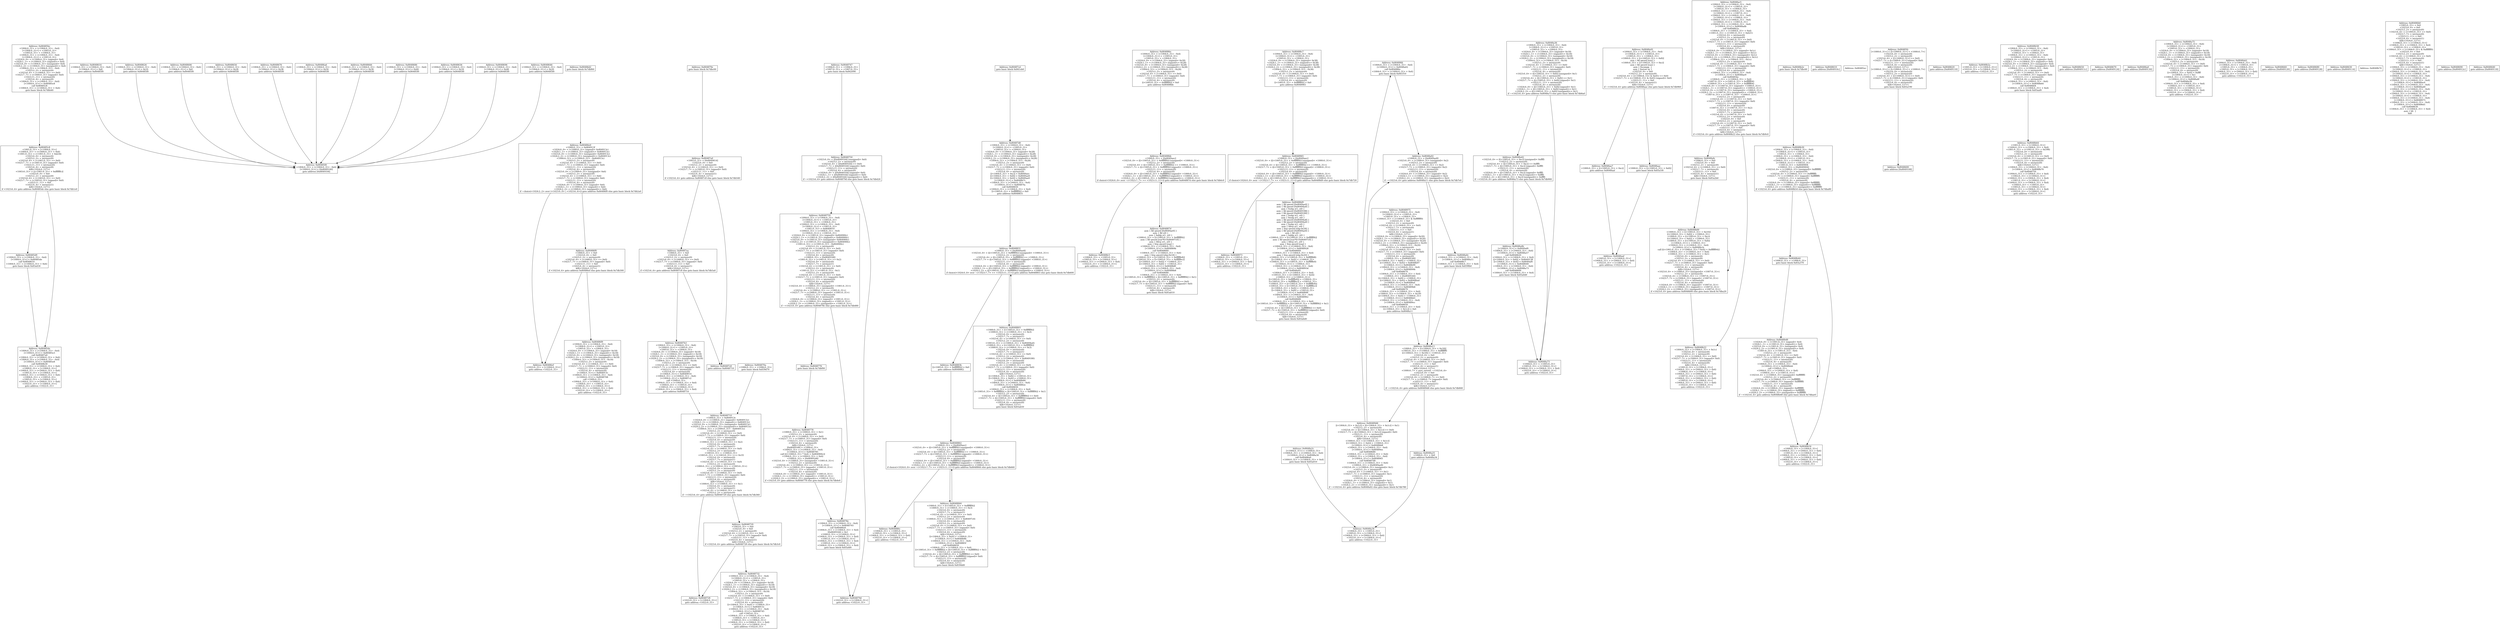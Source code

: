 digraph Program0x7d3890 {
basicBlock0x7db180 [shape=box,label="Address: 0x80485bc\n<1004:0..31> = (<1004:0..31> - 0x4)\n[<1004:0..31>] = <1005:0..31>\n<1005:0..31> = <1004:0..31>\n<1004:0..31> = (<1004:0..31> - 0x4)\n[<1004:0..31>] = <1001:0..31>\n<1024:0..0> = (<1004:0..31> (signed)< 0x4)\n<1024:1..1> = (<1004:0..31> (signed)<= 0x4)\n<1023:0..0> = (<1004:0..31> (unsigned)< 0x4)\n<1024:2..2> = (<1004:0..31> (unsigned)<= 0x4)\n<1004:0..31> = (<1004:0..31> - 0x4)\n<1023:2..2> = intrinsic(0)\n<1023:6..6> = (<1004:0..31> == 0x0)\n<1023:7..7> = (<1004:0..31> (signed)< 0x0)\n<1023:11..11> = intrinsic(0)\n<1023:4..4> = intrinsic(0)\n<1004:0..31> = (<1004:0..31> - 0x4)\n[<1004:0..31>] = 0x80485c8\ncall 0x80485c8\n<1004:0..31> = (<1004:0..31> + 0x4)\ngoto basic block 0x7dbb40\n"];
basicBlock0x7db1e0 [shape=box,label="Address: 0x80485d9\n<1004:0..31> = (<1004:0..31> - 0x4)\n[<1004:0..31>] = 0x80485de\ncall 0x8048610\n<1004:0..31> = (<1004:0..31> + 0x4)\ngoto basic block 0x83a430\n"];
basicBlock0x7db240 [shape=box,label="Address: 0x80485f0\n<1004:0..31> = (<1004:0..31> - 0x4)\n[<1004:0..31>] = [0x8049100]\ngoto address [0x8049104]\n"];
basicBlock0x7db2a0 [shape=box,label="Address: 0x80486ef\n<1022:0..31> = [<1004:0..31>]\ngoto address <1022:0..31>\n"];
basicBlock0x7db300 [shape=box,label="Address: 0x80486f9\n<1004:0..31> = (<1004:0..31> - 0x4)\n[<1004:0..31>] = <1005:0..31>\n<1005:0..31> = <1004:0..31>\n<1024:0..0> = (<1004:0..31> (signed)< 0x18)\n<1024:1..1> = (<1004:0..31> (signed)<= 0x18)\n<1023:0..0> = (<1004:0..31> (unsigned)< 0x18)\n<1024:2..2> = (<1004:0..31> (unsigned)<= 0x18)\n<1004:0..31> = (<1004:0..31> - 0x18)\n<1023:2..2> = intrinsic(0)\n<1023:6..6> = (<1004:0..31> == 0x0)\n<1023:7..7> = (<1004:0..31> (signed)< 0x0)\n<1023:11..11> = intrinsic(0)\n<1023:4..4> = intrinsic(0)\n[<1004:0..31>] = 0x804913c\n<1004:0..31> = (<1004:0..31> - 0x4)\n[<1004:0..31>] = 0x8048708\ncall <1000:0..31>\n<1004:0..31> = (<1004:0..31> + 0x4)\n<1004:0..31> = <1005:0..31>\n<1005:0..31> = [<1004:0..31>]\n<1004:0..31> = (<1004:0..31> + 0x4)\n<1022:0..31> = [<1004:0..31>]\ngoto address <1022:0..31>\n"];
basicBlock0x7db360 [shape=box,label="Address: 0x8048728\n<1022:0..31> = [<1004:0..31>]\ngoto address <1022:0..31>\n"];
basicBlock0x7db3c0 [shape=box,label="Address: 0x8048732\n<1004:0..31> = (<1004:0..31> - 0x4)\n[<1004:0..31>] = <1005:0..31>\n<1005:0..31> = <1004:0..31>\n<1024:0..0> = (<1004:0..31> (signed)< 0x18)\n<1024:1..1> = (<1004:0..31> (signed)<= 0x18)\n<1023:0..0> = (<1004:0..31> (unsigned)< 0x18)\n<1024:2..2> = (<1004:0..31> (unsigned)<= 0x18)\n<1004:0..31> = (<1004:0..31> - 0x18)\n<1023:2..2> = intrinsic(0)\n<1023:6..6> = (<1004:0..31> == 0x0)\n<1023:7..7> = (<1004:0..31> (signed)< 0x0)\n<1023:11..11> = intrinsic(0)\n<1023:4..4> = intrinsic(0)\n[(<1004:0..31> + 0x4)] = <1000:0..31>\n[<1004:0..31>] = 0x804913c\n<1004:0..31> = (<1004:0..31> - 0x4)\n[<1004:0..31>] = 0x8048745\ncall <1003:0..31>\n<1004:0..31> = (<1004:0..31> + 0x4)\n<1004:0..31> = <1005:0..31>\n<1005:0..31> = [<1004:0..31>]\n<1004:0..31> = (<1004:0..31> + 0x4)\n<1022:0..31> = [<1004:0..31>]\ngoto address <1022:0..31>\n"];
basicBlock0x7db420 [shape=box,label="Address: 0x8048759\n<1004:0..31> = (<1004:0..31> - 0x4)\n[<1004:0..31>] = <1005:0..31>\n<1005:0..31> = <1004:0..31>\n<1004:0..31> = (<1004:0..31> - 0x4)\n[<1004:0..31>] = <1001:0..31>\n<1001:0..31> = 0x8049010\n<1004:0..31> = (<1004:0..31> - 0x4)\n[<1004:0..31>] = <1003:0..31>\n<1024:0..0> = (<1001:0..31> (signed)< 0x804900c)\n<1024:1..1> = (<1001:0..31> (signed)<= 0x804900c)\n<1023:0..0> = (<1001:0..31> (unsigned)< 0x804900c)\n<1024:2..2> = (<1001:0..31> (unsigned)<= 0x804900c)\n<1001:0..31> = (<1001:0..31> - 0x804900c)\n<1023:2..2> = intrinsic(0)\n<1023:6..6> = (<1001:0..31> == 0x0)\n<1023:7..7> = (<1001:0..31> (signed)< 0x0)\n<1023:11..11> = intrinsic(0)\n<1023:4..4> = intrinsic(0)\n<1000:0..31> = [0x8049168]\n<1001:0..31> = (<1001:0..31> >> 0x2)\n<1023:0..0> = intrinsic(0)\n<1023:7..7> = intrinsic(1)\n<1023:6..6> = (<1001:0..31> == 0x0)\n<1023:2..2> = intrinsic(0)\n<1001:0..31> = (<1001:0..31> - 0x1)\n<1023:2..2> = intrinsic(0)\n<1023:6..6> = (<1001:0..31> == 0x0)\n<1023:7..7> = (<1001:0..31> (signed)< 0x0)\n<1023:11..11> = intrinsic(0)\n<1023:4..4> = intrinsic(0)\nkill(<1024:0..127>)\n<1023:0..0> = (<1000:0..31> (unsigned)< <1001:0..31>)\n<1023:2..2> = intrinsic(0)\n<1023:6..6> = (<1000:0..31> == <1001:0..31>)\n<1023:7..7> = (<1000:0..31> (signed)< <1001:0..31>)\n<1023:11..11> = intrinsic(0)\n<1023:4..4> = intrinsic(0)\n<1024:0..0> = (<1000:0..31> (signed)< <1001:0..31>)\n<1024:1..1> = (<1000:0..31> (signed)<= <1001:0..31>)\n<1024:2..2> = (<1000:0..31> (unsigned)<= <1001:0..31>)\nif ~<1023:0..0> goto address 0x804878e else goto basic block 0x7db480\n"];
basicBlock0x7db480 [shape=box,label="Address: 0x8048776\ngoto basic block 0x7dbf00\n"];
basicBlock0x7db4e0 [shape=box,label="Address: 0x804878e\n<1004:0..31> = (<1004:0..31> - 0x4)\n[<1004:0..31>] = 0x8048793\ncall 0x80486e0\n<1004:0..31> = (<1004:0..31> + 0x4)\n[0x8049164] = 0x1\n<1000:0..31> = [<1004:0..31>]\n<1004:0..31> = (<1004:0..31> + 0x4)\n<1001:0..31> = [<1004:0..31>]\n<1004:0..31> = (<1004:0..31> + 0x4)\n<1005:0..31> = [<1004:0..31>]\n<1004:0..31> = (<1004:0..31> + 0x4)\ngoto basic block 0x83a4f0\n"];
basicBlock0x7db540 [shape=box,label="Address: 0x80487aa\n<1000:0..31> = 0x0\n<1023:0..0> = 0x0\n<1023:2..2> = intrinsic(0)\n<1023:6..6> = (<1000:0..31> == 0x0)\n<1023:7..7> = (<1000:0..31> (signed)< 0x0)\n<1023:11..11> = 0x0\n<1023:4..4> = intrinsic(1)\nkill(<1024:0..127>)\nif <1023:6..6> goto address 0x80487c8 else goto basic block 0x7db5a0\n"];
basicBlock0x7db5a0 [shape=box,label="Address: 0x80487b3\n<1004:0..31> = (<1004:0..31> - 0x4)\n[<1004:0..31>] = <1005:0..31>\n<1005:0..31> = <1004:0..31>\n<1024:0..0> = (<1004:0..31> (signed)< 0x18)\n<1024:1..1> = (<1004:0..31> (signed)<= 0x18)\n<1023:0..0> = (<1004:0..31> (unsigned)< 0x18)\n<1024:2..2> = (<1004:0..31> (unsigned)<= 0x18)\n<1004:0..31> = (<1004:0..31> - 0x18)\n<1023:2..2> = intrinsic(0)\n<1023:6..6> = (<1004:0..31> == 0x0)\n<1023:7..7> = (<1004:0..31> (signed)< 0x0)\n<1023:11..11> = intrinsic(0)\n<1023:4..4> = intrinsic(0)\n[<1004:0..31>] = 0x8049014\n<1004:0..31> = (<1004:0..31> - 0x4)\n[<1004:0..31>] = 0x80487c2\ncall <1000:0..31>\n<1004:0..31> = (<1004:0..31> + 0x4)\n<1004:0..31> = <1005:0..31>\n<1005:0..31> = [<1004:0..31>]\n<1004:0..31> = (<1004:0..31> + 0x4)\ngoto address 0x8048710\n"];
basicBlock0x7db600 [shape=box,label="Address: 0x804883b\n[(<1005:0..31> + 0xfffffff4)] = 0x0\ngoto address 0x8048862\n"];
basicBlock0x7db660 [shape=box,label="Address: 0x804886c\n<1004:0..31> = <1005:0..31>\n<1005:0..31> = [<1004:0..31>]\n<1004:0..31> = (<1004:0..31> + 0x4)\n<1022:0..31> = [<1004:0..31>]\ngoto address <1022:0..31>\n"];
basicBlock0x7db6c0 [shape=box,label="Address: 0x80488c5\n<1004:0..31> = <1005:0..31>\n<1005:0..31> = [<1004:0..31>]\n<1004:0..31> = (<1004:0..31> + 0x4)\n<1022:0..31> = [<1004:0..31>]\ngoto address <1022:0..31>\n"];
basicBlock0x7db720 [shape=box,label="Address: 0x8048973\n<1004:0..31> = <1005:0..31>\n<1005:0..31> = [<1004:0..31>]\n<1004:0..31> = (<1004:0..31> + 0x4)\n<1022:0..31> = [<1004:0..31>]\ngoto address <1022:0..31>\n"];
basicBlock0x7db780 [shape=box,label="Address: 0x80489fd\n<1004:0..31> = (<1004:0..31> - 0x4)\n[<1004:0..31>] = 0x8048a02\ncall 0x804886e\n<1004:0..31> = (<1004:0..31> + 0x4)\ngoto basic block 0x841f10\n"];
basicBlock0x7db7e0 [shape=box,label="Address: 0x8048a0c\n<1004:0..31> = (<1004:0..31> - 0x4)\n[<1004:0..31>] = 0x8048a11\ncall 0x80488c7\n<1004:0..31> = (<1004:0..31> + 0x4)\ngoto basic block 0x839fb0\n"];
basicBlock0x7db840 [shape=box,label="Address: 0x8048a25\n<1000:0..31> = 0x0\ngoto address 0x8048a34\n"];
basicBlock0x7db8a0 [shape=box,label="Address: 0x8048a42\n<1023:0..0> = ([(<1005:0..31> + 0xc)] (unsigned)< 0xffff)\n<1023:2..2> = intrinsic(0)\n<1023:6..6> = ([(<1005:0..31> + 0xc)] == 0xffff)\n<1023:7..7> = ([(<1005:0..31> + 0xc)] (signed)< 0xffff)\n<1023:11..11> = intrinsic(0)\n<1023:4..4> = intrinsic(0)\n<1024:0..0> = ([(<1005:0..31> + 0xc)] (signed)< 0xffff)\n<1024:1..1> = ([(<1005:0..31> + 0xc)] (signed)<= 0xffff)\n<1024:2..2> = ([(<1005:0..31> + 0xc)] (unsigned)<= 0xffff)\nif ~<1023:6..6> goto address 0x8048a73 else goto basic block 0x7db900\n"];
basicBlock0x7db900 [shape=box,label="Address: 0x8048a4b\n[<1004:0..31>] = 0x8049af0\n<1004:0..31> = (<1004:0..31> - 0x4)\n[<1004:0..31>] = 0x8048a57\ncall 0x8048620\n<1004:0..31> = (<1004:0..31> + 0x4)\n[(<1004:0..31> + 0x8)] = 0x8049138\n[(<1004:0..31> + 0x4)] = 0x8049af0\n[<1004:0..31>] = 0x8048640\n<1004:0..31> = (<1004:0..31> - 0x4)\n[<1004:0..31>] = 0x8048a73\ncall 0x8048600\n<1004:0..31> = (<1004:0..31> + 0x4)\ngoto basic block 0x83a0d0\n"];
basicBlock0x7db960 [shape=box,label="Address: 0x8048aa7\n<1000:0..31> = [(<1005:0..31> + 0xc)]\ngoto address 0x8048aaf\n"];
basicBlock0x7db9c0 [shape=box,label="Address: 0x8048afe\n<1006:0..31> = 0x0\n<1023:0..0> = 0x0\n<1023:2..2> = intrinsic(0)\n<1023:6..6> = (<1006:0..31> == 0x0)\n<1023:7..7> = intrinsic(0)\n<1023:11..11> = 0x0\n<1023:4..4> = intrinsic(1)\nkill(<1024:0..127>)\ngoto basic block 0x83a2b0\n"];
basicBlock0x7dba20 [shape=box,label="Address: 0x8048b22\n<1004:0..31> = (<1004:0..31> + 0x1c)\n<1023:0..0> = intrinsic(0)\n<1023:2..2> = intrinsic(0)\n<1023:6..6> = (<1004:0..31> == 0x0)\n<1023:7..7> = (<1004:0..31> (signed)< 0x0)\n<1023:11..11> = intrinsic(0)\n<1023:4..4> = intrinsic(0)\nkill(<1024:0..127>)\n<1001:0..31> = [<1004:0..31>]\n<1004:0..31> = (<1004:0..31> + 0x4)\n<1006:0..31> = [<1004:0..31>]\n<1004:0..31> = (<1004:0..31> + 0x4)\n<1007:0..31> = [<1004:0..31>]\n<1004:0..31> = (<1004:0..31> + 0x4)\n<1005:0..31> = [<1004:0..31>]\n<1004:0..31> = (<1004:0..31> + 0x4)\n<1022:0..31> = [<1004:0..31>]\ngoto address <1022:0..31>\n"];
basicBlock0x7dba80 [shape=box,label="Address: 0x8048b44\n<1006:0..31> = <1006:0..31>\ngoto basic block 0x83a370\n"];
basicBlock0x7dbae0 [shape=box,label="Address: 0x8048b54\n<1000:0..31> = [<1004:0..31>]\n<1004:0..31> = (<1004:0..31> + 0x4)\n<1001:0..31> = [<1004:0..31>]\n<1004:0..31> = (<1004:0..31> + 0x4)\n<1005:0..31> = [<1004:0..31>]\n<1004:0..31> = (<1004:0..31> + 0x4)\n<1022:0..31> = [<1004:0..31>]\ngoto address <1022:0..31>\n"];
basicBlock0x7dbb40 [shape=box,label="Address: 0x80485c8\n<1001:0..31> = [<1004:0..31>]\n<1004:0..31> = (<1004:0..31> + 0x4)\n<1001:0..31> = (<1001:0..31> + 0xb34)\n<1023:0..0> = intrinsic(0)\n<1023:2..2> = intrinsic(0)\n<1023:6..6> = (<1001:0..31> == 0x0)\n<1023:7..7> = (<1001:0..31> (signed)< 0x0)\n<1023:11..11> = intrinsic(0)\n<1023:4..4> = intrinsic(0)\nkill(<1024:0..127>)\n<1003:0..31> = [(<1001:0..31> + 0xfffffffc)]\n<1023:0..0> = 0x0\n<1023:2..2> = intrinsic(0)\n<1023:6..6> = (<1003:0..31> == 0x0)\n<1023:7..7> = (<1003:0..31> (signed)< 0x0)\n<1023:11..11> = 0x0\n<1023:4..4> = intrinsic(1)\nkill(<1024:0..127>)\nif <1023:6..6> goto address 0x80485de else goto basic block 0x7db1e0\n"];
basicBlock0x7dbba0 [shape=box,label="Address: 0x8048610\ngoto address [0x804910c]\n"];
basicBlock0x7dbc00 [shape=box,label="Address: 0x80487a0\n<1002:0..31> = [0x8049014]\n<1023:0..0> = 0x0\n<1023:2..2> = intrinsic(0)\n<1023:6..6> = (<1002:0..31> == 0x0)\n<1023:7..7> = (<1002:0..31> (signed)< 0x0)\n<1023:11..11> = 0x0\n<1023:4..4> = intrinsic(1)\nkill(<1024:0..127>)\nif <1023:6..6> goto address 0x80487c8 else goto basic block 0x7db540\n"];
basicBlock0x7dbc60 [shape=box,label="Address: 0x8048b30\n<1004:0..31> = (<1004:0..31> - 0x4)\n[<1004:0..31>] = <1005:0..31>\n<1005:0..31> = <1004:0..31>\n<1004:0..31> = (<1004:0..31> - 0x4)\n[<1004:0..31>] = <1001:0..31>\n<1004:0..31> = (<1004:0..31> - 0x4)\n[<1004:0..31>] = <1003:0..31>\n<1001:0..31> = 0x8049004\n<1000:0..31> = [0x8049004]\n<1023:0..0> = (<1000:0..31> (unsigned)< 0xffffffff)\n<1023:2..2> = intrinsic(0)\n<1023:6..6> = (<1000:0..31> == 0xffffffff)\n<1023:7..7> = (<1000:0..31> (signed)< 0xffffffff)\n<1023:11..11> = intrinsic(0)\n<1023:4..4> = intrinsic(0)\n<1024:0..0> = (<1000:0..31> (signed)< 0xffffffff)\n<1024:1..1> = (<1000:0..31> (signed)<= 0xffffffff)\n<1024:2..2> = (<1000:0..31> (unsigned)<= 0xffffffff)\nif <1023:6..6> goto address 0x8048b54 else goto basic block 0x7dba80\n"];
basicBlock0x7dbcc0 [shape=box,label="Address: 0x80485ec\n"];
basicBlock0x7dbd20 [shape=box,label="Address: 0x80485fc\n[<1000:0..31>] = ([<1000:0..31>] + <1000:0..7>)\n<1023:0..0> = intrinsic(0)\n<1023:2..2> = intrinsic(0)\n<1023:6..6> = ([<1000:0..31>] == 0x0)\n<1023:7..7> = ([<1000:0..31>] (signed)< 0x0)\n<1023:11..11> = intrinsic(0)\n<1023:4..4> = intrinsic(0)\nkill(<1024:0..127>)\n[<1000:0..31>] = ([<1000:0..31>] + <1000:0..7>)\n<1023:0..0> = intrinsic(0)\n<1023:2..2> = intrinsic(0)\n<1023:6..6> = ([<1000:0..31>] == 0x0)\n<1023:7..7> = ([<1000:0..31>] (signed)< 0x0)\n<1023:11..11> = intrinsic(0)\n<1023:4..4> = intrinsic(0)\nkill(<1024:0..127>)\ngoto basic block 0x83a190\n"];
basicBlock0x7dbd80 [shape=box,label="Address: 0x80486f0\n<1000:0..31> = 0x0\n<1023:0..0> = 0x0\n<1023:2..2> = intrinsic(0)\n<1023:6..6> = (<1000:0..31> == 0x0)\n<1023:7..7> = (<1000:0..31> (signed)< 0x0)\n<1023:11..11> = 0x0\n<1023:4..4> = intrinsic(1)\nkill(<1024:0..127>)\nif <1023:6..6> goto address 0x80486ef else goto basic block 0x7db300\n"];
basicBlock0x7dbde0 [shape=box,label="Address: 0x804870a\n<1006:0..31> = <1006:0..31>\ngoto basic block 0x839d70\n"];
basicBlock0x7dbe40 [shape=box,label="Address: 0x8048729\n<1003:0..31> = 0x0\n<1023:0..0> = 0x0\n<1023:2..2> = intrinsic(0)\n<1023:6..6> = (<1003:0..31> == 0x0)\n<1023:7..7> = (<1003:0..31> (signed)< 0x0)\n<1023:11..11> = 0x0\n<1023:4..4> = intrinsic(1)\nkill(<1024:0..127>)\nif <1023:6..6> goto address 0x8048728 else goto basic block 0x7db3c0\n"];
basicBlock0x7dbea0 [shape=box,label="Address: 0x8048747\n<1006:0..31> = <1006:0..31>\n<1007:0..31> = <1007:0..31>\ngoto basic block 0x842090\n"];
basicBlock0x7dbf00 [shape=box,label="Address: 0x8048778\n<1000:0..31> = (<1000:0..31> + 0x1)\n<1023:2..2> = intrinsic(0)\n<1023:6..6> = (<1000:0..31> == 0x0)\n<1023:7..7> = (<1000:0..31> (signed)< 0x0)\n<1023:11..11> = intrinsic(0)\n<1023:4..4> = intrinsic(0)\nkill(<1024:0..127>)\n[0x8049168] = <1000:0..31>\n<1004:0..31> = (<1004:0..31> - 0x4)\n[<1004:0..31>] = 0x8048785\ncall [((<1000:0..31> * 0x4) + 0x804900c)]\n<1004:0..31> = (<1004:0..31> + 0x4)\n<1000:0..31> = [0x8049168]\n<1023:0..0> = (<1000:0..31> (unsigned)< <1001:0..31>)\n<1023:2..2> = intrinsic(0)\n<1023:6..6> = (<1000:0..31> == <1001:0..31>)\n<1023:7..7> = (<1000:0..31> (signed)< <1001:0..31>)\n<1023:11..11> = intrinsic(0)\n<1023:4..4> = intrinsic(0)\n<1024:0..0> = (<1000:0..31> (signed)< <1001:0..31>)\n<1024:1..1> = (<1000:0..31> (signed)<= <1001:0..31>)\n<1024:2..2> = (<1000:0..31> (unsigned)<= <1001:0..31>)\nif <1023:0..0> goto address 0x8048778 else goto basic block 0x7db4e0\n"];
basicBlock0x7dbf60 [shape=box,label="Address: 0x80486e0\n<1000:0..31> = 0x804913f\n<1024:0..0> = (<1000:0..31> (signed)< 0x804913c)\n<1024:1..1> = (<1000:0..31> (signed)<= 0x804913c)\n<1023:0..0> = (<1000:0..31> (unsigned)< 0x804913c)\n<1024:2..2> = (<1000:0..31> (unsigned)<= 0x804913c)\n<1000:0..31> = (<1000:0..31> - 0x804913c)\n<1023:2..2> = intrinsic(0)\n<1023:6..6> = (<1000:0..31> == 0x0)\n<1023:7..7> = (<1000:0..31> (signed)< 0x0)\n<1023:11..11> = intrinsic(0)\n<1023:4..4> = intrinsic(0)\n<1023:0..0> = (<1000:0..31> (unsigned)< 0x6)\n<1023:2..2> = intrinsic(0)\n<1023:6..6> = (<1000:0..31> == 0x6)\n<1023:7..7> = (<1000:0..31> (signed)< 0x6)\n<1023:11..11> = intrinsic(0)\n<1023:4..4> = intrinsic(0)\n<1024:0..0> = (<1000:0..31> (signed)< 0x6)\n<1024:1..1> = (<1000:0..31> (signed)<= 0x6)\n<1024:2..2> = (<1000:0..31> (unsigned)<= 0x6)\nif ~choice(<1024:2..2> over (<1023:0..0> | <1023:6..6>)) goto address 0x80486f0 else goto basic block 0x7db2a0\n"];
basicBlock0x7dbfc0 [shape=box,label="Address: 0x804879e\ngoto basic block 0x7dbc00\n"];
basicBlock0x7dc020 [shape=box,label="Address: 0x80487c8\ngoto address 0x8048710\n"];
basicBlock0x839d70 [shape=box,label="Address: 0x8048710\n<1000:0..31> = 0x804913c\n<1024:0..0> = (<1000:0..31> (signed)< 0x804913c)\n<1024:1..1> = (<1000:0..31> (signed)<= 0x804913c)\n<1023:0..0> = (<1000:0..31> (unsigned)< 0x804913c)\n<1024:2..2> = (<1000:0..31> (unsigned)<= 0x804913c)\n<1000:0..31> = (<1000:0..31> - 0x804913c)\n<1023:2..2> = intrinsic(0)\n<1023:6..6> = (<1000:0..31> == 0x0)\n<1023:7..7> = (<1000:0..31> (signed)< 0x0)\n<1023:11..11> = intrinsic(0)\n<1023:4..4> = intrinsic(0)\n<1000:0..31> = (<1000:0..31> >> 0x2)\n<1023:0..0> = intrinsic(0)\n<1023:7..7> = intrinsic(1)\n<1023:6..6> = (<1000:0..31> == 0x0)\n<1023:2..2> = intrinsic(0)\n<1003:0..31> = <1000:0..31>\n<1003:0..31> = (<1003:0..31> >>> 0x1f)\n<1023:0..0> = intrinsic(0)\n<1023:7..7> = intrinsic(1)\n<1023:6..6> = (<1003:0..31> == 0x0)\n<1023:2..2> = intrinsic(0)\n<1000:0..31> = (<1000:0..31> + <1003:0..31>)\n<1023:0..0> = intrinsic(0)\n<1023:2..2> = intrinsic(0)\n<1023:6..6> = (<1000:0..31> == 0x0)\n<1023:7..7> = (<1000:0..31> (signed)< 0x0)\n<1023:11..11> = intrinsic(0)\n<1023:4..4> = intrinsic(0)\nkill(<1024:0..127>)\n<1000:0..31> = (<1000:0..31> >> 0x1)\n<1023:0..0> = intrinsic(0)\n<1023:7..7> = intrinsic(1)\n<1023:6..6> = (<1000:0..31> == 0x0)\n<1023:2..2> = intrinsic(0)\nif ~<1023:6..6> goto address 0x8048729 else goto basic block 0x7db360\n"];
basicBlock0x839dd0 [shape=box,label="Address: 0x8048862\n<1000:0..31> = [0x8049aec]\n<1023:0..0> = ([(<1005:0..31> + 0xfffffff4)] (unsigned)< <1000:0..31>)\n<1023:2..2> = intrinsic(0)\n<1023:6..6> = ([(<1005:0..31> + 0xfffffff4)] == <1000:0..31>)\n<1023:7..7> = ([(<1005:0..31> + 0xfffffff4)] (signed)< <1000:0..31>)\n<1023:11..11> = intrinsic(0)\n<1023:4..4> = intrinsic(0)\n<1024:0..0> = ([(<1005:0..31> + 0xfffffff4)] (signed)< <1000:0..31>)\n<1024:1..1> = ([(<1005:0..31> + 0xfffffff4)] (signed)<= <1000:0..31>)\n<1024:2..2> = ([(<1005:0..31> + 0xfffffff4)] (unsigned)<= <1000:0..31>)\nif choice(<1024:0..0> over ~(<1023:7..7> == <1023:11..11>)) goto address 0x8048844 else goto basic block 0x7db660\n"];
basicBlock0x839e30 [shape=box,label="Address: 0x8048844\n<1000:0..31> = [(<1005:0..31> + 0xfffffff4)]\n<1000:0..31> = (<1000:0..31> << 0x3)\n<1023:0..0> = intrinsic(0)\n<1023:7..7> = intrinsic(1)\n<1023:6..6> = (<1000:0..31> == 0x0)\n<1023:2..2> = intrinsic(0)\n<1000:0..31> = (<1000:0..31> + 0x80497c0)\n<1023:0..0> = intrinsic(0)\n<1023:2..2> = intrinsic(0)\n<1023:6..6> = (<1000:0..31> == 0x0)\n<1023:7..7> = (<1000:0..31> (signed)< 0x0)\n<1023:11..11> = intrinsic(0)\n<1023:4..4> = intrinsic(0)\nkill(<1024:0..127>)\n[(<1004:0..31> + 0x4)] = <1000:0..31>\n[<1004:0..31>] = 0x8048b8b\n<1004:0..31> = (<1004:0..31> - 0x4)\n[<1004:0..31>] = 0x804885f\ncall 0x8048650\n<1004:0..31> = (<1004:0..31> + 0x4)\n[(<1005:0..31> + 0xfffffff4)] = ([(<1005:0..31> + 0xfffffff4)] + 0x1)\n<1023:2..2> = intrinsic(0)\n<1023:6..6> = ([(<1005:0..31> + 0xfffffff4)] == 0x0)\n<1023:7..7> = ([(<1005:0..31> + 0xfffffff4)] (signed)< 0x0)\n<1023:11..11> = intrinsic(0)\n<1023:4..4> = intrinsic(0)\nkill(<1024:0..127>)\ngoto basic block 0x839dd0\n"];
basicBlock0x839e90 [shape=box,label="Address: 0x804886e\n<1004:0..31> = (<1004:0..31> - 0x4)\n[<1004:0..31>] = <1005:0..31>\n<1005:0..31> = <1004:0..31>\n<1024:0..0> = (<1004:0..31> (signed)< 0x28)\n<1024:1..1> = (<1004:0..31> (signed)<= 0x28)\n<1023:0..0> = (<1004:0..31> (unsigned)< 0x28)\n<1024:2..2> = (<1004:0..31> (unsigned)<= 0x28)\n<1004:0..31> = (<1004:0..31> - 0x28)\n<1023:2..2> = intrinsic(0)\n<1023:6..6> = (<1004:0..31> == 0x0)\n<1023:7..7> = (<1004:0..31> (signed)< 0x0)\n<1023:11..11> = intrinsic(0)\n<1023:4..4> = intrinsic(0)\n[(<1005:0..31> + 0xfffffff4)] = 0x0\ngoto address 0x80488bb\n"];
basicBlock0x839ef0 [shape=box,label="Address: 0x80488c7\n<1004:0..31> = (<1004:0..31> - 0x4)\n[<1004:0..31>] = <1005:0..31>\n<1005:0..31> = <1004:0..31>\n<1024:0..0> = (<1004:0..31> (signed)< 0x38)\n<1024:1..1> = (<1004:0..31> (signed)<= 0x38)\n<1023:0..0> = (<1004:0..31> (unsigned)< 0x38)\n<1024:2..2> = (<1004:0..31> (unsigned)<= 0x38)\n<1004:0..31> = (<1004:0..31> - 0x38)\n<1023:2..2> = intrinsic(0)\n<1023:6..6> = (<1004:0..31> == 0x0)\n<1023:7..7> = (<1004:0..31> (signed)< 0x0)\n<1023:11..11> = intrinsic(0)\n<1023:4..4> = intrinsic(0)\n[(<1005:0..31> + 0xfffffff4)] = 0x0\ngoto address 0x8048965\n"];
basicBlock0x839f50 [shape=box,label="Address: 0x8048975\n<1004:0..31> = (<1004:0..31> - 0x4)\n[<1004:0..31>] = <1005:0..31>\n<1005:0..31> = <1004:0..31>\n<1004:0..31> = (<1004:0..31> & 0xfffffff0)\n<1023:0..0> = 0x0\n<1023:2..2> = intrinsic(0)\n<1023:6..6> = (<1004:0..31> == 0x0)\n<1023:7..7> = intrinsic(0)\n<1023:11..11> = 0x0\n<1023:4..4> = intrinsic(1)\nkill(<1024:0..127>)\n<1024:0..0> = (<1004:0..31> (signed)< 0x20)\n<1024:1..1> = (<1004:0..31> (signed)<= 0x20)\n<1023:0..0> = (<1004:0..31> (unsigned)< 0x20)\n<1024:2..2> = (<1004:0..31> (unsigned)<= 0x20)\n<1004:0..31> = (<1004:0..31> - 0x20)\n<1023:2..2> = intrinsic(0)\n<1023:6..6> = (<1004:0..31> == 0x0)\n<1023:7..7> = (<1004:0..31> (signed)< 0x0)\n<1023:11..11> = intrinsic(0)\n<1023:4..4> = intrinsic(0)\n<1000:0..31> = [0x8049140]\n[(<1004:0..31> + 0x8)] = <1000:0..31>\n[(<1004:0..31> + 0x4)] = 0x8048b97\n[<1004:0..31>] = 0x8048b99\n<1004:0..31> = (<1004:0..31> - 0x4)\n[<1004:0..31>] = 0x804899b\ncall 0x8048670\n<1004:0..31> = (<1004:0..31> + 0x4)\n<1000:0..31> = [0x8049160]\n[(<1004:0..31> + 0x8)] = <1000:0..31>\n[(<1004:0..31> + 0x4)] = 0x8048bad\n[<1004:0..31>] = 0x8048baf\n<1004:0..31> = (<1004:0..31> - 0x4)\n[<1004:0..31>] = 0x80489b8\ncall 0x8048670\n<1004:0..31> = (<1004:0..31> + 0x4)\n<1000:0..31> = (<1004:0..31> + 0x18)\n[(<1004:0..31> + 0x4)] = <1000:0..31>\n[<1004:0..31>] = 0x8048bb5\n<1004:0..31> = (<1004:0..31> - 0x4)\n[<1004:0..31>] = 0x80489cc\ncall 0x8048650\n<1004:0..31> = (<1004:0..31> + 0x4)\n[(<1004:0..31> + 0x1c)] = 0x0\ngoto address 0x8048a11\n"];
basicBlock0x839fb0 [shape=box,label="Address: 0x8048a11\n<1000:0..31> = [(<1004:0..31> + 0x18)]\n<1003:0..31> = (<1000:0..31> + 0xffffffff)\n[(<1004:0..31> + 0x18)] = <1003:0..31>\n<1023:0..0> = 0x0\n<1023:2..2> = intrinsic(0)\n<1023:6..6> = (<1000:0..31> == 0x0)\n<1023:7..7> = (<1000:0..31> (signed)< 0x0)\n<1023:11..11> = 0x0\n<1023:4..4> = intrinsic(1)\nkill(<1024:0..127>)\n<1000:0..7> = zero_extend ~<1023:6..6>\n<1023:0..0> = 0x0\n<1023:2..2> = intrinsic(0)\n<1023:6..6> = (<1000:0..7> == 0x0)\n<1023:7..7> = (<1000:0..7> (signed)< 0x0)\n<1023:11..11> = 0x0\n<1023:4..4> = intrinsic(1)\nkill(<1024:0..127>)\nif ~<1023:6..6> goto address 0x80489d6 else goto basic block 0x7db840\n"];
basicBlock0x83a010 [shape=box,label="Address: 0x8048a34\n<1004:0..31> = <1005:0..31>\n<1005:0..31> = [<1004:0..31>]\n<1004:0..31> = (<1004:0..31> + 0x4)\n<1022:0..31> = [<1004:0..31>]\ngoto address <1022:0..31>\n"];
basicBlock0x83a070 [shape=box,label="Address: 0x8048a2c\n[<1004:0..31>] = <1000:0..31>\n<1004:0..31> = (<1004:0..31> - 0x4)\n[<1004:0..31>] = 0x8048a34\ncall 0x80486a0\n<1004:0..31> = (<1004:0..31> + 0x4)\ngoto basic block 0x83a010\n"];
basicBlock0x83a0d0 [shape=box,label="Address: 0x8048a73\n<1004:0..31> = <1005:0..31>\n<1005:0..31> = [<1004:0..31>]\n<1004:0..31> = (<1004:0..31> + 0x4)\n<1022:0..31> = [<1004:0..31>]\ngoto address <1022:0..31>\n"];
basicBlock0x83a130 [shape=box,label="Address: 0x8048620\ngoto address [0x8049110]\n"];
basicBlock0x83a190 [shape=box,label="Address: 0x8048600\ngoto address [0x8049108]\n"];
basicBlock0x83a1f0 [shape=box,label="Address: 0x8048aaf\n<1005:0..31> = [<1004:0..31>]\n<1004:0..31> = (<1004:0..31> + 0x4)\n<1022:0..31> = [<1004:0..31>]\ngoto address <1022:0..31>\n"];
basicBlock0x83a250 [shape=box,label="Address: 0x8048aac\n<1000:0..31> = [(<1005:0..31> + 0x8)]\ngoto basic block 0x83a1f0\n"];
basicBlock0x83a2b0 [shape=box,label="Address: 0x8048b00\n<1000:0..31> = [(<1005:0..31> + 0x10)]\n[(<1004:0..31> + 0x8)] = <1000:0..31>\n<1000:0..31> = [(<1005:0..31> + 0xc)]\n[(<1004:0..31> + 0x4)] = <1000:0..31>\n<1000:0..31> = [(<1005:0..31> + 0x8)]\n[<1004:0..31>] = <1000:0..31>\n<1004:0..31> = (<1004:0..31> - 0x4)\n[<1004:0..31>] = 0x8048b1b\ncall [((<1001:0..31> + (<1006:0..31> * 0x4)) + 0xffffff04)]\n<1004:0..31> = (<1004:0..31> + 0x4)\n<1006:0..31> = (<1006:0..31> + 0x1)\n<1023:0..0> = intrinsic(0)\n<1023:2..2> = intrinsic(0)\n<1023:6..6> = (<1006:0..31> == 0x0)\n<1023:7..7> = (<1006:0..31> (signed)< 0x0)\n<1023:11..11> = intrinsic(0)\n<1023:4..4> = intrinsic(0)\nkill(<1024:0..127>)\n<1023:0..0> = (<1006:0..31> (unsigned)< <1007:0..31>)\n<1023:2..2> = intrinsic(0)\n<1023:6..6> = (<1006:0..31> == <1007:0..31>)\n<1023:7..7> = (<1006:0..31> (signed)< <1007:0..31>)\n<1023:11..11> = intrinsic(0)\n<1023:4..4> = intrinsic(0)\n<1024:0..0> = (<1006:0..31> (signed)< <1007:0..31>)\n<1024:1..1> = (<1006:0..31> (signed)<= <1007:0..31>)\n<1024:2..2> = (<1006:0..31> (unsigned)<= <1007:0..31>)\nif <1023:0..0> goto address 0x8048b00 else goto basic block 0x7dba20\n"];
basicBlock0x83a310 [shape=box,label="Address: 0x8048b2a\n<1001:0..31> = [<1004:0..31>]\n<1022:0..31> = [<1004:0..31>]\ngoto address <1022:0..31>\n"];
basicBlock0x83a370 [shape=box,label="Address: 0x8048b48\n<1024:0..0> = (<1001:0..31> (signed)< 0x4)\n<1024:1..1> = (<1001:0..31> (signed)<= 0x4)\n<1023:0..0> = (<1001:0..31> (unsigned)< 0x4)\n<1024:2..2> = (<1001:0..31> (unsigned)<= 0x4)\n<1001:0..31> = (<1001:0..31> - 0x4)\n<1023:2..2> = intrinsic(0)\n<1023:6..6> = (<1001:0..31> == 0x0)\n<1023:7..7> = (<1001:0..31> (signed)< 0x0)\n<1023:11..11> = intrinsic(0)\n<1023:4..4> = intrinsic(0)\n<1004:0..31> = (<1004:0..31> - 0x4)\n[<1004:0..31>] = 0x8048b4d\ncall <1000:0..31>\n<1004:0..31> = (<1004:0..31> + 0x4)\n<1000:0..31> = [<1001:0..31>]\n<1023:0..0> = (<1000:0..31> (unsigned)< 0xffffffff)\n<1023:2..2> = intrinsic(0)\n<1023:6..6> = (<1000:0..31> == 0xffffffff)\n<1023:7..7> = (<1000:0..31> (signed)< 0xffffffff)\n<1023:11..11> = intrinsic(0)\n<1023:4..4> = intrinsic(0)\n<1024:0..0> = (<1000:0..31> (signed)< 0xffffffff)\n<1024:1..1> = (<1000:0..31> (signed)<= 0xffffffff)\n<1024:2..2> = (<1000:0..31> (unsigned)<= 0xffffffff)\nif ~<1023:6..6> goto address 0x8048b48 else goto basic block 0x7dbae0\n"];
basicBlock0x83a3d0 [shape=box,label="Address: 0x8048b58\n<1004:0..31> = (<1004:0..31> - 0x4)\n[<1004:0..31>] = <1005:0..31>\n<1005:0..31> = <1004:0..31>\n<1004:0..31> = (<1004:0..31> - 0x4)\n[<1004:0..31>] = <1001:0..31>\n<1024:0..0> = (<1004:0..31> (signed)< 0x4)\n<1024:1..1> = (<1004:0..31> (signed)<= 0x4)\n<1023:0..0> = (<1004:0..31> (unsigned)< 0x4)\n<1024:2..2> = (<1004:0..31> (unsigned)<= 0x4)\n<1004:0..31> = (<1004:0..31> - 0x4)\n<1023:2..2> = intrinsic(0)\n<1023:6..6> = (<1004:0..31> == 0x0)\n<1023:7..7> = (<1004:0..31> (signed)< 0x0)\n<1023:11..11> = intrinsic(0)\n<1023:4..4> = intrinsic(0)\n<1004:0..31> = (<1004:0..31> - 0x4)\n[<1004:0..31>] = 0x8048b64\ncall 0x8048b64\n<1004:0..31> = (<1004:0..31> + 0x4)\ngoto basic block 0x83aaf0\n"];
basicBlock0x83a430 [shape=box,label="Address: 0x80485de\n<1004:0..31> = (<1004:0..31> - 0x4)\n[<1004:0..31>] = 0x80485e3\ncall 0x80487a0\n<1004:0..31> = (<1004:0..31> + 0x4)\n<1004:0..31> = (<1004:0..31> - 0x4)\n[<1004:0..31>] = 0x80485e8\ncall 0x8048b30\n<1004:0..31> = (<1004:0..31> + 0x4)\n<1000:0..31> = [<1004:0..31>]\n<1004:0..31> = (<1004:0..31> + 0x4)\n<1001:0..31> = [<1004:0..31>]\n<1004:0..31> = (<1004:0..31> + 0x4)\n<1004:0..31> = <1005:0..31>\n<1005:0..31> = [<1004:0..31>]\n<1004:0..31> = (<1004:0..31> + 0x4)\n<1022:0..31> = [<1004:0..31>]\ngoto address <1022:0..31>\n"];
basicBlock0x83a490 [shape=box,label="Address: 0x8048616\n<1004:0..31> = (<1004:0..31> - 0x4)\n[<1004:0..31>] = 0x8\ngoto address 0x80485f0\n"];
basicBlock0x83a4f0 [shape=box,label="Address: 0x804879d\n<1022:0..31> = [<1004:0..31>]\ngoto address <1022:0..31>\n"];
basicBlock0x83a550 [shape=box,label="Address: 0x80487cd\ngoto basic block 0x841eb0\n"];
basicBlock0x83a5b0 [shape=box,label="Address: 0x8048650\ngoto address [0x804911c]\n"];
basicBlock0x83a610 [shape=box,label="Address: 0x80488bb\n<1000:0..31> = [0x8049aec]\n<1023:0..0> = ([(<1005:0..31> + 0xfffffff4)] (unsigned)< <1000:0..31>)\n<1023:2..2> = intrinsic(0)\n<1023:6..6> = ([(<1005:0..31> + 0xfffffff4)] == <1000:0..31>)\n<1023:7..7> = ([(<1005:0..31> + 0xfffffff4)] (signed)< <1000:0..31>)\n<1023:11..11> = intrinsic(0)\n<1023:4..4> = intrinsic(0)\n<1024:0..0> = ([(<1005:0..31> + 0xfffffff4)] (signed)< <1000:0..31>)\n<1024:1..1> = ([(<1005:0..31> + 0xfffffff4)] (signed)<= <1000:0..31>)\n<1024:2..2> = ([(<1005:0..31> + 0xfffffff4)] (unsigned)<= <1000:0..31>)\nif choice(<1024:0..0> over ~(<1023:7..7> == <1023:11..11>)) goto address 0x804887d else goto basic block 0x7db6c0\n"];
basicBlock0x83a670 [shape=box,label="Address: 0x804887d\nasm { fld qword [0x8049ae0] }\nasm { fld st0 }\nasm { faddp st1, st0 }\n<1000:0..31> = [(<1005:0..31> + 0xfffffff4)]\nasm { fld qword [eax*8+0x80497c0] }\nasm { fdivp st1, st0 }\nasm { fstp qword [esp] }\n<1004:0..31> = (<1004:0..31> - 0x4)\n[<1004:0..31>] = 0x804889b\ncall 0x8048660\n<1004:0..31> = (<1004:0..31> + 0x4)\nasm { fstp qword [ebp-0x18] }\n<1000:0..31> = [(<1005:0..31> + 0xffffffe8)]\n<1003:0..31> = [(<1005:0..31> + 0xffffffec)]\n[(<1004:0..31> + 0x4)] = <1000:0..31>\n[(<1004:0..31> + 0x8)] = <1003:0..31>\n[<1004:0..31>] = 0x8048b8f\n<1004:0..31> = (<1004:0..31> - 0x4)\n[<1004:0..31>] = 0x80488b8\ncall 0x8048680\n<1004:0..31> = (<1004:0..31> + 0x4)\n[(<1005:0..31> + 0xfffffff4)] = ([(<1005:0..31> + 0xfffffff4)] + 0x1)\n<1023:2..2> = intrinsic(0)\n<1023:6..6> = ([(<1005:0..31> + 0xfffffff4)] == 0x0)\n<1023:7..7> = ([(<1005:0..31> + 0xfffffff4)] (signed)< 0x0)\n<1023:11..11> = intrinsic(0)\n<1023:4..4> = intrinsic(0)\nkill(<1024:0..127>)\ngoto basic block 0x83a610\n"];
basicBlock0x83a6d0 [shape=box,label="Address: 0x8048965\n<1000:0..31> = [0x8049aec]\n<1023:0..0> = ([(<1005:0..31> + 0xfffffff4)] (unsigned)< <1000:0..31>)\n<1023:2..2> = intrinsic(0)\n<1023:6..6> = ([(<1005:0..31> + 0xfffffff4)] == <1000:0..31>)\n<1023:7..7> = ([(<1005:0..31> + 0xfffffff4)] (signed)< <1000:0..31>)\n<1023:11..11> = intrinsic(0)\n<1023:4..4> = intrinsic(0)\n<1024:0..0> = ([(<1005:0..31> + 0xfffffff4)] (signed)< <1000:0..31>)\n<1024:1..1> = ([(<1005:0..31> + 0xfffffff4)] (signed)<= <1000:0..31>)\n<1024:2..2> = ([(<1005:0..31> + 0xfffffff4)] (unsigned)<= <1000:0..31>)\nif choice(<1024:0..0> over ~(<1023:7..7> == <1023:11..11>)) goto address 0x80488d9 else goto basic block 0x7db720\n"];
basicBlock0x83a730 [shape=box,label="Address: 0x80488d9\nasm { fld qword [0x8049ae0] }\nasm { fld qword [0x80494a0] }\nasm { fsubp st1, st0 }\nasm { fld qword [0x8049188] }\nasm { fld qword [0x8049180] }\nasm { fsubp st1, st0 }\nasm { fmulp st1, st0 }\nasm { fld qword [0x80494a8] }\nasm { fld qword [0x80494a0] }\nasm { fsubp st1, st0 }\nasm { fdivp st1, st0 }\nasm { fstp qword [ebp-0x28] }\nasm { fld qword [0x8049ae0] }\nasm { fld st0 }\nasm { faddp st1, st0 }\n<1000:0..31> = [(<1005:0..31> + 0xfffffff4)]\nasm { fld qword [eax*8+0x80497c0] }\nasm { fdivp st1, st0 }\nasm { fstp qword [esp] }\n<1004:0..31> = (<1004:0..31> - 0x4)\n[<1004:0..31>] = 0x8048928\ncall 0x8048660\n<1004:0..31> = (<1004:0..31> + 0x4)\nasm { fstp qword [ebp-0x20] }\n<1000:0..31> = (<1005:0..31> + 0xffffffd8)\n[(<1004:0..31> + 0x4)] = <1000:0..31>\n<1000:0..31> = (<1005:0..31> + 0xffffffe0)\n[<1004:0..31>] = <1000:0..31>\n<1004:0..31> = (<1004:0..31> - 0x4)\n[<1004:0..31>] = 0x804893d\ncall 0x8048a91\n<1004:0..31> = (<1004:0..31> + 0x4)\n<1003:0..31> = [(<1000:0..31> + 0x4)]\n<1000:0..31> = [<1000:0..31>]\n[(<1005:0..31> + 0xffffffe8)] = <1000:0..31>\n[(<1005:0..31> + 0xffffffec)] = <1003:0..31>\n<1000:0..31> = [(<1005:0..31> + 0xffffffe8)]\n<1003:0..31> = [(<1005:0..31> + 0xffffffec)]\n[(<1004:0..31> + 0x4)] = <1000:0..31>\n[(<1004:0..31> + 0x8)] = <1003:0..31>\n[<1004:0..31>] = 0x8048b8f\n<1004:0..31> = (<1004:0..31> - 0x4)\n[<1004:0..31>] = 0x8048962\ncall 0x8048680\n<1004:0..31> = (<1004:0..31> + 0x4)\n[(<1005:0..31> + 0xfffffff4)] = ([(<1005:0..31> + 0xfffffff4)] + 0x1)\n<1023:2..2> = intrinsic(0)\n<1023:6..6> = ([(<1005:0..31> + 0xfffffff4)] == 0x0)\n<1023:7..7> = ([(<1005:0..31> + 0xfffffff4)] (signed)< 0x0)\n<1023:11..11> = intrinsic(0)\n<1023:4..4> = intrinsic(0)\nkill(<1024:0..127>)\ngoto basic block 0x83a6d0\n"];
basicBlock0x83a790 [shape=box,label="Address: 0x8048670\ngoto address [0x8049124]\n"];
basicBlock0x83a7f0 [shape=box,label="Address: 0x80489d6\n[(<1004:0..31> + 0x1c)] = ([(<1004:0..31> + 0x1c)] + 0x1)\n<1023:2..2> = intrinsic(0)\n<1023:6..6> = ([(<1004:0..31> + 0x1c)] == 0x0)\n<1023:7..7> = ([(<1004:0..31> + 0x1c)] (signed)< 0x0)\n<1023:11..11> = intrinsic(0)\n<1023:4..4> = intrinsic(0)\nkill(<1024:0..127>)\n<1000:0..31> = [(<1004:0..31> + 0x1c)]\n[(<1004:0..31> + 0x4)] = <1000:0..31>\n[<1004:0..31>] = 0x8048bb8\n<1004:0..31> = (<1004:0..31> - 0x4)\n[<1004:0..31>] = 0x80489ee\ncall 0x8048680\n<1004:0..31> = (<1004:0..31> + 0x4)\n<1004:0..31> = (<1004:0..31> - 0x4)\n[<1004:0..31>] = 0x80489f3\ncall 0x80487d0\n<1004:0..31> = (<1004:0..31> + 0x4)\n<1000:0..31> = [0x8049ae8]\n<1023:0..0> = (<1000:0..31> (unsigned)< 0x1)\n<1023:2..2> = intrinsic(0)\n<1023:6..6> = (<1000:0..31> == 0x1)\n<1023:7..7> = (<1000:0..31> (signed)< 0x1)\n<1023:11..11> = intrinsic(0)\n<1023:4..4> = intrinsic(0)\n<1024:0..0> = (<1000:0..31> (signed)< 0x1)\n<1024:1..1> = (<1000:0..31> (signed)<= 0x1)\n<1024:2..2> = (<1000:0..31> (unsigned)<= 0x1)\nif ~<1023:6..6> goto address 0x8048a02 else goto basic block 0x7db780\n"];
basicBlock0x83a850 [shape=box,label="Address: 0x8048a36\n<1004:0..31> = (<1004:0..31> - 0x4)\n[<1004:0..31>] = <1005:0..31>\n<1005:0..31> = <1004:0..31>\n<1024:0..0> = (<1004:0..31> (signed)< 0x18)\n<1024:1..1> = (<1004:0..31> (signed)<= 0x18)\n<1023:0..0> = (<1004:0..31> (unsigned)< 0x18)\n<1024:2..2> = (<1004:0..31> (unsigned)<= 0x18)\n<1004:0..31> = (<1004:0..31> - 0x18)\n<1023:2..2> = intrinsic(0)\n<1023:6..6> = (<1004:0..31> == 0x0)\n<1023:7..7> = (<1004:0..31> (signed)< 0x0)\n<1023:11..11> = intrinsic(0)\n<1023:4..4> = intrinsic(0)\n<1023:0..0> = ([(<1005:0..31> + 0x8)] (unsigned)< 0x1)\n<1023:2..2> = intrinsic(0)\n<1023:6..6> = ([(<1005:0..31> + 0x8)] == 0x1)\n<1023:7..7> = ([(<1005:0..31> + 0x8)] (signed)< 0x1)\n<1023:11..11> = intrinsic(0)\n<1023:4..4> = intrinsic(0)\n<1024:0..0> = ([(<1005:0..31> + 0x8)] (signed)< 0x1)\n<1024:1..1> = ([(<1005:0..31> + 0x8)] (signed)<= 0x1)\n<1024:2..2> = ([(<1005:0..31> + 0x8)] (unsigned)<= 0x1)\nif ~<1023:6..6> goto address 0x8048a73 else goto basic block 0x7db8a0\n"];
basicBlock0x83a8b0 [shape=box,label="Address: 0x80486a0\ngoto address [0x8049130]\n"];
basicBlock0x83a910 [shape=box,label="Address: 0x8048a75\n<1004:0..31> = (<1004:0..31> - 0x4)\n[<1004:0..31>] = <1005:0..31>\n<1005:0..31> = <1004:0..31>\n<1024:0..0> = (<1004:0..31> (signed)< 0x18)\n<1024:1..1> = (<1004:0..31> (signed)<= 0x18)\n<1023:0..0> = (<1004:0..31> (unsigned)< 0x18)\n<1024:2..2> = (<1004:0..31> (unsigned)<= 0x18)\n<1004:0..31> = (<1004:0..31> - 0x18)\n<1023:2..2> = intrinsic(0)\n<1023:6..6> = (<1004:0..31> == 0x0)\n<1023:7..7> = (<1004:0..31> (signed)< 0x0)\n<1023:11..11> = intrinsic(0)\n<1023:4..4> = intrinsic(0)\n[(<1004:0..31> + 0x4)] = 0xffff\n[<1004:0..31>] = 0x1\n<1004:0..31> = (<1004:0..31> - 0x4)\n[<1004:0..31>] = 0x8048a8f\ncall 0x8048a36\n<1004:0..31> = (<1004:0..31> + 0x4)\n<1004:0..31> = <1005:0..31>\n<1005:0..31> = [<1004:0..31>]\n<1004:0..31> = (<1004:0..31> + 0x4)\n<1022:0..31> = [<1004:0..31>]\ngoto address <1022:0..31>\n"];
basicBlock0x83a970 [shape=box,label="Address: 0x8048626\n<1004:0..31> = (<1004:0..31> - 0x4)\n[<1004:0..31>] = 0x10\ngoto address 0x80485f0\n"];
basicBlock0x83a9d0 [shape=box,label="Address: 0x8048606\n<1004:0..31> = (<1004:0..31> - 0x4)\n[<1004:0..31>] = 0x0\ngoto address 0x80485f0\n"];
basicBlock0x83aa30 [shape=box,label="Address: 0x8048ab1\n<1004:0..31> = (<1004:0..31> - 0x4)\n[<1004:0..31>] = <1005:0..31>\n<1005:0..31> = <1004:0..31>\n<1005:0..31> = [<1004:0..31>]\n<1004:0..31> = (<1004:0..31> + 0x4)\n<1022:0..31> = [<1004:0..31>]\ngoto address <1022:0..31>\n"];
basicBlock0x83aa90 [shape=box,label="Address: 0x8048b2e\ngoto basic block 0x7dbc60\n"];
basicBlock0x83aaf0 [shape=box,label="Address: 0x8048b64\n<1001:0..31> = [<1004:0..31>]\n<1004:0..31> = (<1004:0..31> + 0x4)\n<1001:0..31> = (<1001:0..31> + 0x598)\n<1023:0..0> = intrinsic(0)\n<1023:2..2> = intrinsic(0)\n<1023:6..6> = (<1001:0..31> == 0x0)\n<1023:7..7> = (<1001:0..31> (signed)< 0x0)\n<1023:11..11> = intrinsic(0)\n<1023:4..4> = intrinsic(0)\nkill(<1024:0..127>)\n<1004:0..31> = (<1004:0..31> - 0x4)\n[<1004:0..31>] = 0x8048b70\ncall 0x8048750\n<1004:0..31> = (<1004:0..31> + 0x4)\n<1002:0..31> = [<1004:0..31>]\n<1004:0..31> = (<1004:0..31> + 0x4)\n<1001:0..31> = [<1004:0..31>]\n<1004:0..31> = (<1004:0..31> + 0x4)\n<1004:0..31> = <1005:0..31>\n<1005:0..31> = [<1004:0..31>]\n<1004:0..31> = (<1004:0..31> + 0x4)\n<1022:0..31> = [<1004:0..31>]\ngoto address <1022:0..31>\n"];
basicBlock0x83ab50 [shape=box,label="Address: 0x8048831\n<1000:0..31> = [0x8049ae8]\n<1023:0..0> = ([(<1005:0..31> + 0xfffffff4)] (unsigned)< <1000:0..31>)\n<1023:2..2> = intrinsic(0)\n<1023:6..6> = ([(<1005:0..31> + 0xfffffff4)] == <1000:0..31>)\n<1023:7..7> = ([(<1005:0..31> + 0xfffffff4)] (signed)< <1000:0..31>)\n<1023:11..11> = intrinsic(0)\n<1023:4..4> = intrinsic(0)\n<1024:0..0> = ([(<1005:0..31> + 0xfffffff4)] (signed)< <1000:0..31>)\n<1024:1..1> = ([(<1005:0..31> + 0xfffffff4)] (signed)<= <1000:0..31>)\n<1024:2..2> = ([(<1005:0..31> + 0xfffffff4)] (unsigned)<= <1000:0..31>)\nif choice(<1024:0..0> over ~(<1023:7..7> == <1023:11..11>)) goto address 0x8048803 else goto basic block 0x7db600\n"];
basicBlock0x83abb0 [shape=box,label="Address: 0x8048803\n<1000:0..31> = [(<1005:0..31> + 0xfffffff4)]\n<1000:0..31> = (<1000:0..31> << 0x3)\n<1023:0..0> = intrinsic(0)\n<1023:7..7> = intrinsic(1)\n<1023:6..6> = (<1000:0..31> == 0x0)\n<1023:2..2> = intrinsic(0)\n<1003:0..31> = (<1000:0..31> + 0x80494a0)\n<1000:0..31> = [(<1005:0..31> + 0xfffffff4)]\n<1000:0..31> = (<1000:0..31> << 0x3)\n<1023:0..0> = intrinsic(0)\n<1023:7..7> = intrinsic(1)\n<1023:6..6> = (<1000:0..31> == 0x0)\n<1023:2..2> = intrinsic(0)\n<1000:0..31> = (<1000:0..31> + 0x8049180)\n<1023:0..0> = intrinsic(0)\n<1023:2..2> = intrinsic(0)\n<1023:6..6> = (<1000:0..31> == 0x0)\n<1023:7..7> = (<1000:0..31> (signed)< 0x0)\n<1023:11..11> = intrinsic(0)\n<1023:4..4> = intrinsic(0)\nkill(<1024:0..127>)\n[(<1004:0..31> + 0x8)] = <1003:0..31>\n[(<1004:0..31> + 0x4)] = <1000:0..31>\n[<1004:0..31>] = 0x8048b84\n<1004:0..31> = (<1004:0..31> - 0x4)\n[<1004:0..31>] = 0x804882e\ncall 0x8048650\n<1004:0..31> = (<1004:0..31> + 0x4)\n[(<1005:0..31> + 0xfffffff4)] = ([(<1005:0..31> + 0xfffffff4)] + 0x1)\n<1023:2..2> = intrinsic(0)\n<1023:6..6> = ([(<1005:0..31> + 0xfffffff4)] == 0x0)\n<1023:7..7> = ([(<1005:0..31> + 0xfffffff4)] (signed)< 0x0)\n<1023:11..11> = intrinsic(0)\n<1023:4..4> = intrinsic(0)\nkill(<1024:0..127>)\ngoto basic block 0x83ab50\n"];
basicBlock0x83ac10 [shape=box,label="Address: 0x8048656\n<1004:0..31> = (<1004:0..31> - 0x4)\n[<1004:0..31>] = 0x28\ngoto address 0x80485f0\n"];
basicBlock0x83ac70 [shape=box,label="Address: 0x8048660\ngoto address [0x8049120]\n"];
basicBlock0x83acd0 [shape=box,label="Address: 0x8048680\ngoto address [0x8049128]\n"];
basicBlock0x841df0 [shape=box,label="Address: 0x8048a91\n<1004:0..31> = (<1004:0..31> - 0x4)\n[<1004:0..31>] = <1005:0..31>\n<1005:0..31> = <1004:0..31>\n<1000:0..31> = [(<1005:0..31> + 0x8)]\nasm { fld qword [eax] }\n<1000:0..31> = [(<1005:0..31> + 0xc)]\nasm { fld qword [eax] }\nasm { fucompp  }\nasm { fnstsw ax }\n<1023:0..0> = 0x0\n<1023:2..2> = intrinsic(0)\n<1023:6..6> = ((<1000:8..15> & 0x45) == 0x0)\n<1023:7..7> = ((<1000:8..15> & 0x45) (signed)< 0x0)\n<1023:11..11> = 0x0\n<1023:4..4> = intrinsic(1)\nkill(<1024:0..127>)\nif ~<1023:6..6> goto address 0x8048aac else goto basic block 0x7db960\n"];
basicBlock0x841e50 [shape=box,label="Address: 0x8048676\n<1004:0..31> = (<1004:0..31> - 0x4)\n[<1004:0..31>] = 0x38\ngoto address 0x80485f0\n"];
basicBlock0x841eb0 [shape=box,label="Address: 0x80487d0\n<1004:0..31> = (<1004:0..31> - 0x4)\n[<1004:0..31>] = <1005:0..31>\n<1005:0..31> = <1004:0..31>\n<1024:0..0> = (<1004:0..31> (signed)< 0x28)\n<1024:1..1> = (<1004:0..31> (signed)<= 0x28)\n<1023:0..0> = (<1004:0..31> (unsigned)< 0x28)\n<1024:2..2> = (<1004:0..31> (unsigned)<= 0x28)\n<1004:0..31> = (<1004:0..31> - 0x28)\n<1023:2..2> = intrinsic(0)\n<1023:6..6> = (<1004:0..31> == 0x0)\n<1023:7..7> = (<1004:0..31> (signed)< 0x0)\n<1023:11..11> = intrinsic(0)\n<1023:4..4> = intrinsic(0)\n[(<1004:0..31> + 0xc)] = 0x8049aec\n[(<1004:0..31> + 0x8)] = 0x8049ae8\n[(<1004:0..31> + 0x4)] = 0x8049ae0\n[<1004:0..31>] = 0x8048b7c\n<1004:0..31> = (<1004:0..31> - 0x4)\n[<1004:0..31>] = 0x80487fa\ncall 0x8048650\n<1004:0..31> = (<1004:0..31> + 0x4)\n[(<1005:0..31> + 0xfffffff4)] = 0x0\ngoto address 0x8048831\n"];
basicBlock0x841f10 [shape=box,label="Address: 0x8048a02\n<1000:0..31> = [0x8049ae8]\n<1023:0..0> = (<1000:0..31> (unsigned)< 0x2)\n<1023:2..2> = intrinsic(0)\n<1023:6..6> = (<1000:0..31> == 0x2)\n<1023:7..7> = (<1000:0..31> (signed)< 0x2)\n<1023:11..11> = intrinsic(0)\n<1023:4..4> = intrinsic(0)\n<1024:0..0> = (<1000:0..31> (signed)< 0x2)\n<1024:1..1> = (<1000:0..31> (signed)<= 0x2)\n<1024:2..2> = (<1000:0..31> (unsigned)<= 0x2)\nif ~<1023:6..6> goto address 0x8048a11 else goto basic block 0x7db7e0\n"];
basicBlock0x841f70 [shape=box,label="Address: 0x80486a6\n<1004:0..31> = (<1004:0..31> - 0x4)\n[<1004:0..31>] = 0x50\ngoto address 0x80485f0\n"];
basicBlock0x841fd0 [shape=box,label="Address: 0x8048630\ngoto address [0x8049114]\n"];
basicBlock0x842030 [shape=box,label="Address: 0x8048ac5\n<1004:0..31> = (<1004:0..31> - 0x4)\n[<1004:0..31>] = <1005:0..31>\n<1005:0..31> = <1004:0..31>\n<1004:0..31> = (<1004:0..31> - 0x4)\n[<1004:0..31>] = <1007:0..31>\n<1004:0..31> = (<1004:0..31> - 0x4)\n[<1004:0..31>] = <1006:0..31>\n<1004:0..31> = (<1004:0..31> - 0x4)\n[<1004:0..31>] = <1001:0..31>\n<1004:0..31> = (<1004:0..31> - 0x4)\n[<1004:0..31>] = 0x8048adb\ncall 0x8048b2a\n<1004:0..31> = (<1004:0..31> + 0x4)\n<1001:0..31> = (<1001:0..31> + 0x621)\n<1023:0..0> = intrinsic(0)\n<1023:2..2> = intrinsic(0)\n<1023:6..6> = (<1001:0..31> == 0x0)\n<1023:7..7> = (<1001:0..31> (signed)< 0x0)\n<1023:11..11> = intrinsic(0)\n<1023:4..4> = intrinsic(0)\nkill(<1024:0..127>)\n<1024:0..0> = (<1004:0..31> (signed)< 0x1c)\n<1024:1..1> = (<1004:0..31> (signed)<= 0x1c)\n<1023:0..0> = (<1004:0..31> (unsigned)< 0x1c)\n<1024:2..2> = (<1004:0..31> (unsigned)<= 0x1c)\n<1004:0..31> = (<1004:0..31> - 0x1c)\n<1023:2..2> = intrinsic(0)\n<1023:6..6> = (<1004:0..31> == 0x0)\n<1023:7..7> = (<1004:0..31> (signed)< 0x0)\n<1023:11..11> = intrinsic(0)\n<1023:4..4> = intrinsic(0)\n<1004:0..31> = (<1004:0..31> - 0x4)\n[<1004:0..31>] = 0x8048ae9\ncall 0x80485bc\n<1004:0..31> = (<1004:0..31> + 0x4)\n<1007:0..31> = (<1001:0..31> + 0xffffff04)\n<1000:0..31> = (<1001:0..31> + 0xffffff04)\n<1024:0..0> = (<1007:0..31> (signed)< <1000:0..31>)\n<1024:1..1> = (<1007:0..31> (signed)<= <1000:0..31>)\n<1023:0..0> = (<1007:0..31> (unsigned)< <1000:0..31>)\n<1024:2..2> = (<1007:0..31> (unsigned)<= <1000:0..31>)\n<1007:0..31> = (<1007:0..31> - <1000:0..31>)\n<1023:2..2> = intrinsic(0)\n<1023:6..6> = (<1007:0..31> == 0x0)\n<1023:7..7> = (<1007:0..31> (signed)< 0x0)\n<1023:11..11> = intrinsic(0)\n<1023:4..4> = intrinsic(0)\n<1007:0..31> = (<1007:0..31> >> 0x2)\n<1023:0..0> = intrinsic(0)\n<1023:7..7> = intrinsic(1)\n<1023:6..6> = (<1007:0..31> == 0x0)\n<1023:2..2> = intrinsic(0)\n<1023:0..0> = 0x0\n<1023:2..2> = intrinsic(0)\n<1023:6..6> = (<1007:0..31> == 0x0)\n<1023:7..7> = (<1007:0..31> (signed)< 0x0)\n<1023:11..11> = 0x0\n<1023:4..4> = intrinsic(1)\nkill(<1024:0..127>)\nif <1023:6..6> goto address 0x8048b22 else goto basic block 0x7db9c0\n"];
basicBlock0x842090 [shape=box,label="Address: 0x8048750\n<1023:0..0> = ([0x8049164] (unsigned)< 0x0)\n<1023:2..2> = intrinsic(0)\n<1023:6..6> = ([0x8049164] == 0x0)\n<1023:7..7> = ([0x8049164] (signed)< 0x0)\n<1023:11..11> = intrinsic(0)\n<1023:4..4> = intrinsic(0)\n<1024:0..0> = ([0x8049164] (signed)< 0x0)\n<1024:1..1> = ([0x8049164] (signed)<= 0x0)\n<1024:2..2> = ([0x8049164] (unsigned)<= 0x0)\nif ~<1023:6..6> goto address 0x804879d else goto basic block 0x7db420\n"];
basicBlock0x8420f0 [shape=box,label="Address: 0x8048b74\n"];
basicBlock0x842150 [shape=box,label="Address: 0x8048666\n<1004:0..31> = (<1004:0..31> - 0x4)\n[<1004:0..31>] = 0x30\ngoto address 0x80485f0\n"];
basicBlock0x8421b0 [shape=box,label="Address: 0x8048686\n<1004:0..31> = (<1004:0..31> - 0x4)\n[<1004:0..31>] = 0x40\ngoto address 0x80485f0\n"];
basicBlock0x842210 [shape=box,label="Address: 0x80486b0\n<1005:0..31> = 0x0\n<1023:0..0> = 0x0\n<1023:2..2> = intrinsic(0)\n<1023:6..6> = (<1005:0..31> == 0x0)\n<1023:7..7> = intrinsic(0)\n<1023:11..11> = 0x0\n<1023:4..4> = intrinsic(1)\nkill(<1024:0..127>)\n<1006:0..31> = [<1004:0..31>]\n<1004:0..31> = (<1004:0..31> + 0x4)\n<1002:0..31> = <1004:0..31>\n<1004:0..31> = (<1004:0..31> & 0xfffffff0)\n<1023:0..0> = 0x0\n<1023:2..2> = intrinsic(0)\n<1023:6..6> = (<1004:0..31> == 0x0)\n<1023:7..7> = intrinsic(0)\n<1023:11..11> = 0x0\n<1023:4..4> = intrinsic(1)\nkill(<1024:0..127>)\n<1004:0..31> = (<1004:0..31> - 0x4)\n[<1004:0..31>] = <1000:0..31>\n<1004:0..31> = (<1004:0..31> - 0x4)\n[<1004:0..31>] = <1004:0..31>\n<1004:0..31> = (<1004:0..31> - 0x4)\n[<1004:0..31>] = <1003:0..31>\n<1004:0..31> = (<1004:0..31> - 0x4)\n[<1004:0..31>] = 0x8048ac0\n<1004:0..31> = (<1004:0..31> - 0x4)\n[<1004:0..31>] = 0x8048ad0\n<1004:0..31> = (<1004:0..31> - 0x4)\n[<1004:0..31>] = <1002:0..31>\n<1004:0..31> = (<1004:0..31> - 0x4)\n[<1004:0..31>] = <1006:0..31>\n<1004:0..31> = (<1004:0..31> - 0x4)\n[<1004:0..31>] = 0x8048975\n<1004:0..31> = (<1004:0..31> - 0x4)\n[<1004:0..31>] = 0x80486d1\ncall 0x8048630\n<1004:0..31> = (<1004:0..31> + 0x4)\nasm { hlt  }\nhalt\n"];
basicBlock0x842270 [shape=box,label="Address: 0x8048636\n<1004:0..31> = (<1004:0..31> - 0x4)\n[<1004:0..31>] = 0x18\ngoto address 0x80485f0\n"];
basicBlock0x8422d0 [shape=box,label="Address: 0x8048690\ngoto address [0x804912c]\n"];
basicBlock0x842330 [shape=box,label="Address: 0x80486d2\ngoto basic block 0x7dbf60\n"];
basicBlock0x842390 [shape=box,label="Address: 0x8048640\ngoto address [0x8049118]\n"];
basicBlock0x8423f0 [shape=box,label="Address: 0x8048696\n<1004:0..31> = (<1004:0..31> - 0x4)\n[<1004:0..31>] = 0x48\ngoto address 0x80485f0\n"];
basicBlock0x842450 [shape=box,label="Address: 0x8048646\n<1004:0..31> = (<1004:0..31> - 0x4)\n[<1004:0..31>] = 0x20\ngoto address 0x80485f0\n"];
basicBlock0x8423f0 -> basicBlock0x7db240;
basicBlock0x842330 -> basicBlock0x7dbf60;
basicBlock0x842270 -> basicBlock0x7db240;
basicBlock0x842090 -> basicBlock0x83a4f0;
basicBlock0x842090 -> basicBlock0x7db420;
basicBlock0x841f10 -> basicBlock0x839fb0;
basicBlock0x841f10 -> basicBlock0x7db7e0;
basicBlock0x83ac10 -> basicBlock0x7db240;
basicBlock0x83abb0 -> basicBlock0x83ab50;
basicBlock0x841df0 -> basicBlock0x83a250;
basicBlock0x841df0 -> basicBlock0x7db960;
basicBlock0x83ab50 -> basicBlock0x83abb0;
basicBlock0x83ab50 -> basicBlock0x7db600;
basicBlock0x83a9d0 -> basicBlock0x7db240;
basicBlock0x83a970 -> basicBlock0x7db240;
basicBlock0x841e50 -> basicBlock0x7db240;
basicBlock0x83a7f0 -> basicBlock0x841f10;
basicBlock0x83a7f0 -> basicBlock0x7db780;
basicBlock0x842030 -> basicBlock0x7dba20;
basicBlock0x842030 -> basicBlock0x7db9c0;
basicBlock0x83a730 -> basicBlock0x83a6d0;
basicBlock0x83a6d0 -> basicBlock0x83a730;
basicBlock0x83a6d0 -> basicBlock0x7db720;
basicBlock0x842450 -> basicBlock0x7db240;
basicBlock0x83a850 -> basicBlock0x83a0d0;
basicBlock0x83a850 -> basicBlock0x7db8a0;
basicBlock0x83a490 -> basicBlock0x7db240;
basicBlock0x83a370 -> basicBlock0x83a370;
basicBlock0x83a370 -> basicBlock0x7dbae0;
basicBlock0x83a2b0 -> basicBlock0x83a2b0;
basicBlock0x83a2b0 -> basicBlock0x7dba20;
basicBlock0x841f70 -> basicBlock0x7db240;
basicBlock0x839f50 -> basicBlock0x839fb0;
basicBlock0x839e90 -> basicBlock0x83a610;
basicBlock0x841eb0 -> basicBlock0x83ab50;
basicBlock0x839e30 -> basicBlock0x839dd0;
basicBlock0x839dd0 -> basicBlock0x839e30;
basicBlock0x839dd0 -> basicBlock0x7db660;
basicBlock0x83a3d0 -> basicBlock0x83aaf0;
basicBlock0x839d70 -> basicBlock0x7dbe40;
basicBlock0x839d70 -> basicBlock0x7db360;
basicBlock0x83a250 -> basicBlock0x83a1f0;
basicBlock0x7dbfc0 -> basicBlock0x7dbc00;
basicBlock0x7dbf00 -> basicBlock0x7dbf00;
basicBlock0x7dbf00 -> basicBlock0x7db4e0;
basicBlock0x83a070 -> basicBlock0x83a010;
basicBlock0x8421b0 -> basicBlock0x7db240;
basicBlock0x7dbea0 -> basicBlock0x842090;
basicBlock0x7dbd80 -> basicBlock0x7db2a0;
basicBlock0x7dbd80 -> basicBlock0x7db300;
basicBlock0x7dbd20 -> basicBlock0x83a190;
basicBlock0x7dbf60 -> basicBlock0x7dbd80;
basicBlock0x7dbf60 -> basicBlock0x7db2a0;
basicBlock0x7dbc60 -> basicBlock0x7dbae0;
basicBlock0x7dbc60 -> basicBlock0x7dba80;
basicBlock0x83a670 -> basicBlock0x83a610;
basicBlock0x83a550 -> basicBlock0x841eb0;
basicBlock0x83a610 -> basicBlock0x83a670;
basicBlock0x83a610 -> basicBlock0x7db6c0;
basicBlock0x7dbb40 -> basicBlock0x83a430;
basicBlock0x7dbb40 -> basicBlock0x7db1e0;
basicBlock0x7db840 -> basicBlock0x83a010;
basicBlock0x7db7e0 -> basicBlock0x839fb0;
basicBlock0x7db600 -> basicBlock0x839dd0;
basicBlock0x7dba80 -> basicBlock0x83a370;
basicBlock0x839ef0 -> basicBlock0x83a6d0;
basicBlock0x7db5a0 -> basicBlock0x839d70;
basicBlock0x7db9c0 -> basicBlock0x83a2b0;
basicBlock0x7db540 -> basicBlock0x7dc020;
basicBlock0x7db540 -> basicBlock0x7db5a0;
basicBlock0x7db8a0 -> basicBlock0x83a0d0;
basicBlock0x7db8a0 -> basicBlock0x7db900;
basicBlock0x7db480 -> basicBlock0x7dbf00;
basicBlock0x83aa90 -> basicBlock0x7dbc60;
basicBlock0x7db900 -> basicBlock0x83a0d0;
basicBlock0x7db960 -> basicBlock0x83a1f0;
basicBlock0x839fb0 -> basicBlock0x83a7f0;
basicBlock0x839fb0 -> basicBlock0x7db840;
basicBlock0x7dc020 -> basicBlock0x839d70;
basicBlock0x842150 -> basicBlock0x7db240;
basicBlock0x7dbe40 -> basicBlock0x7db360;
basicBlock0x7dbe40 -> basicBlock0x7db3c0;
basicBlock0x7dbde0 -> basicBlock0x839d70;
basicBlock0x7db1e0 -> basicBlock0x83a430;
basicBlock0x7db420 -> basicBlock0x7db4e0;
basicBlock0x7db420 -> basicBlock0x7db480;
basicBlock0x7dbc00 -> basicBlock0x7dc020;
basicBlock0x7dbc00 -> basicBlock0x7db540;
basicBlock0x7db780 -> basicBlock0x841f10;
basicBlock0x7db180 -> basicBlock0x7dbb40;
basicBlock0x7db4e0 -> basicBlock0x83a4f0;
}
